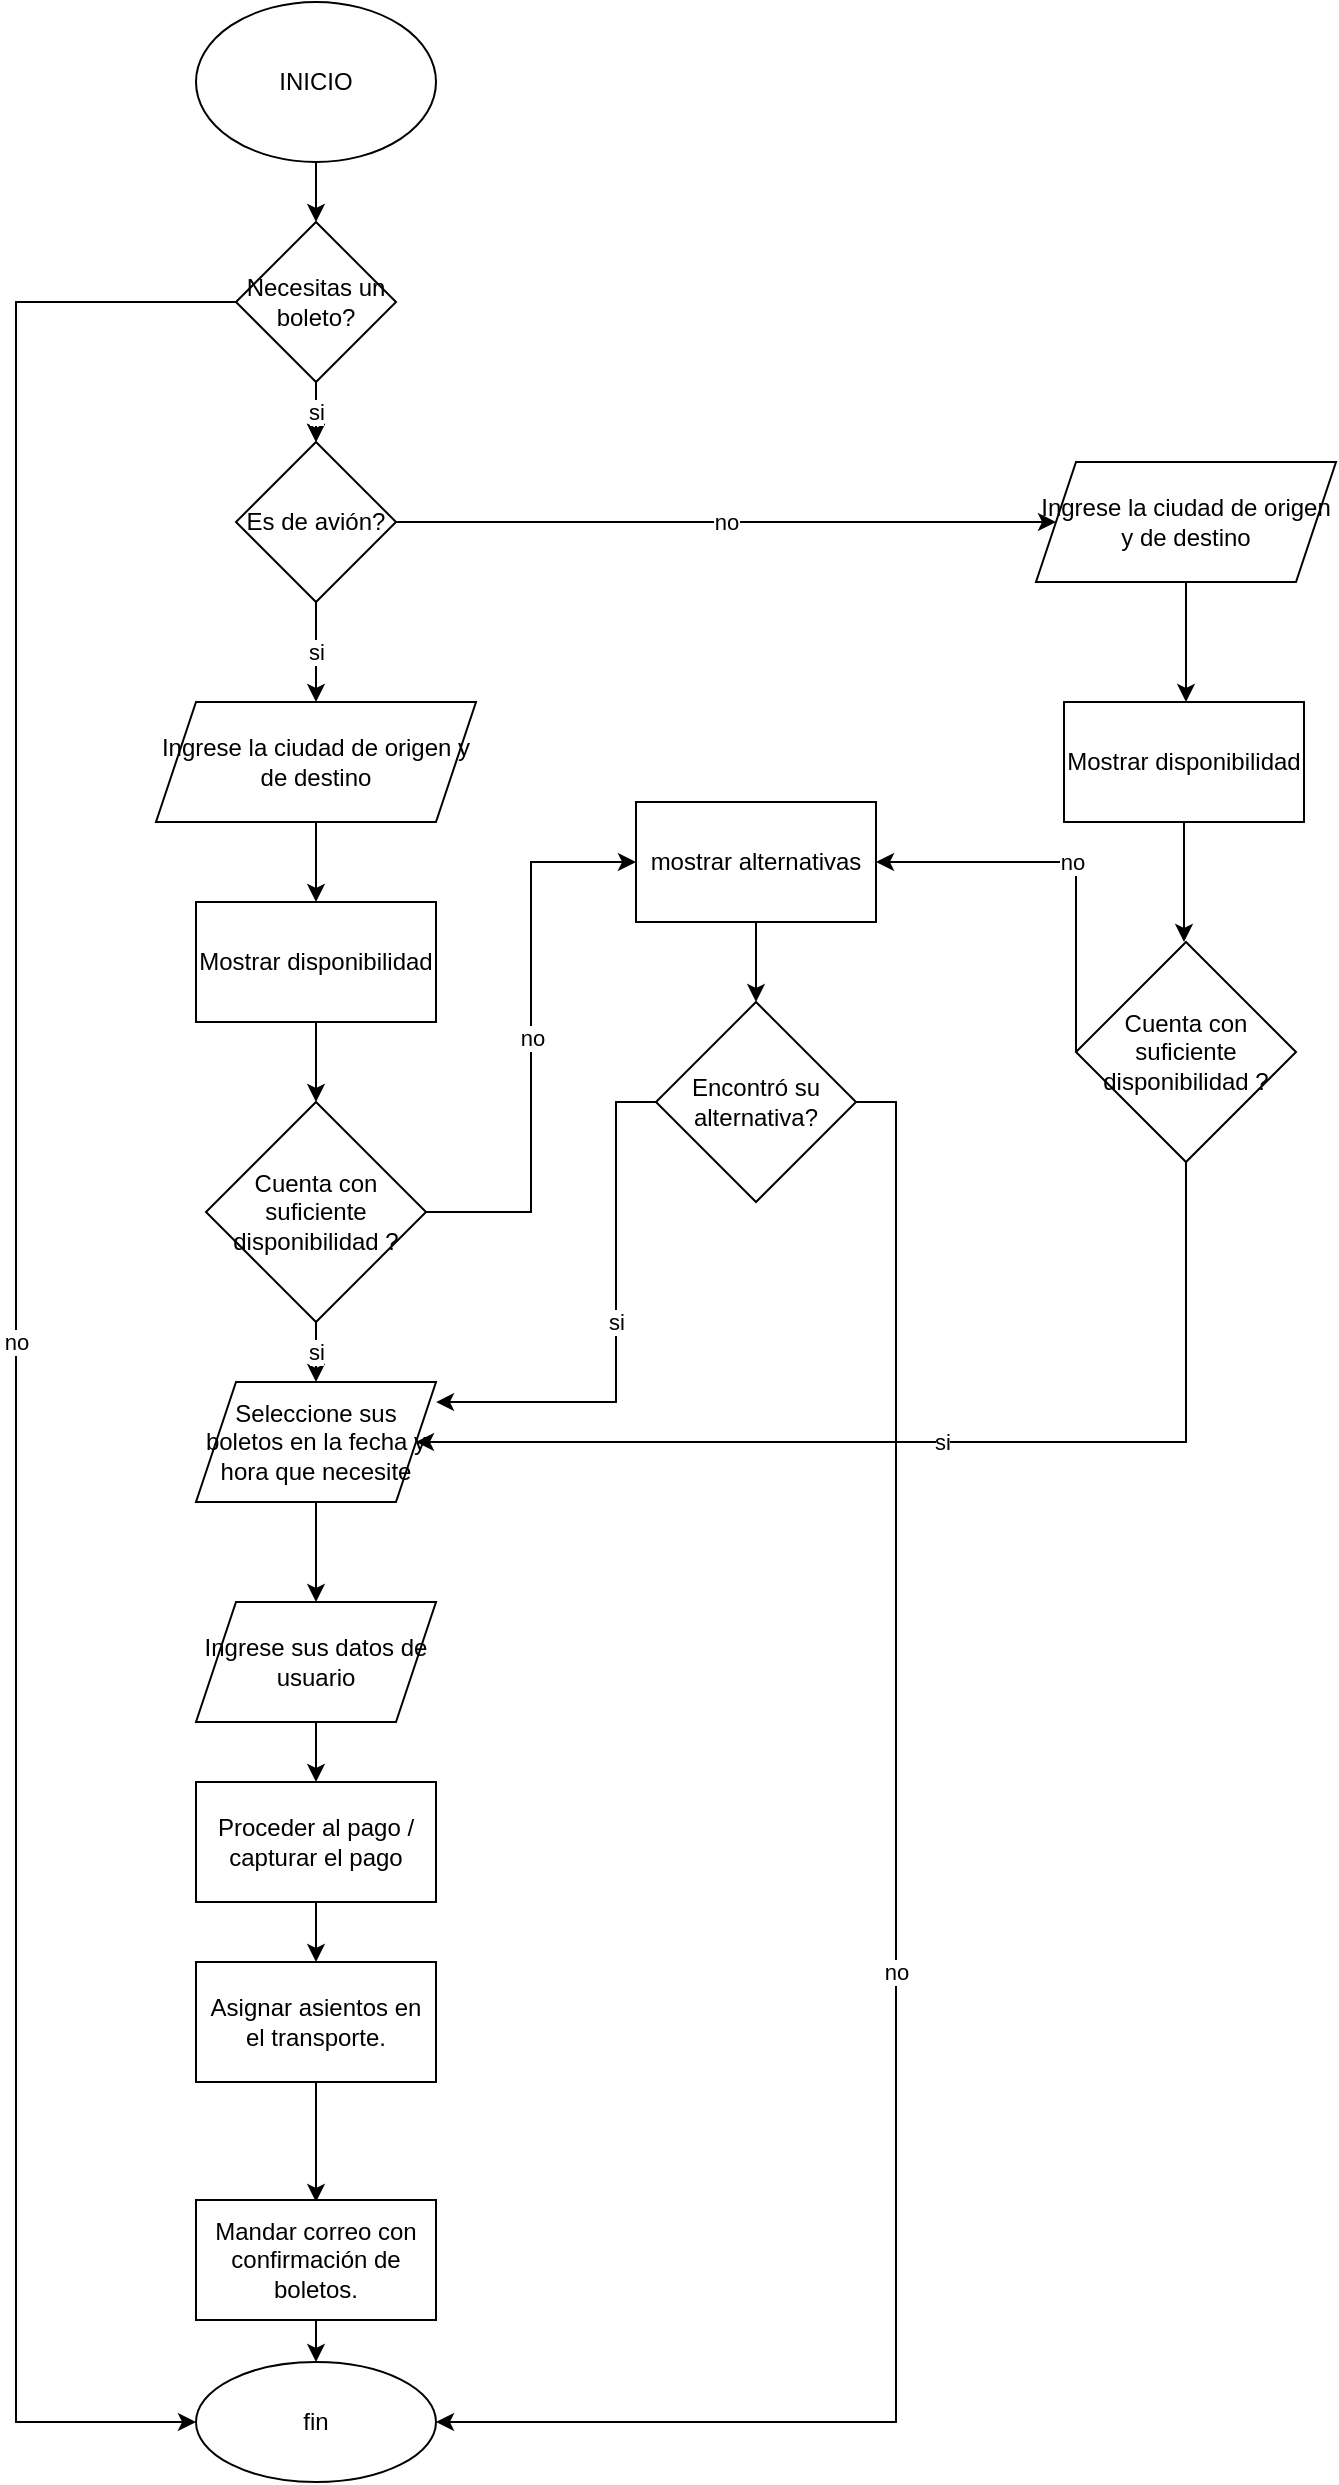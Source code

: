 <mxfile version="14.8.3" type="device"><diagram id="C5RBs43oDa-KdzZeNtuy" name="Page-1"><mxGraphModel dx="460" dy="779" grid="1" gridSize="10" guides="1" tooltips="1" connect="1" arrows="1" fold="1" page="1" pageScale="1" pageWidth="827" pageHeight="1169" math="0" shadow="0"><root><mxCell id="WIyWlLk6GJQsqaUBKTNV-0"/><mxCell id="WIyWlLk6GJQsqaUBKTNV-1" parent="WIyWlLk6GJQsqaUBKTNV-0"/><mxCell id="KeiiCj2O9Wzl3eIOTewJ-1" style="edgeStyle=orthogonalEdgeStyle;rounded=0;orthogonalLoop=1;jettySize=auto;html=1;" edge="1" parent="WIyWlLk6GJQsqaUBKTNV-1" source="KeiiCj2O9Wzl3eIOTewJ-0" target="KeiiCj2O9Wzl3eIOTewJ-2"><mxGeometry relative="1" as="geometry"><mxPoint x="240" y="150" as="targetPoint"/></mxGeometry></mxCell><mxCell id="KeiiCj2O9Wzl3eIOTewJ-0" value="INICIO" style="ellipse;whiteSpace=wrap;html=1;" vertex="1" parent="WIyWlLk6GJQsqaUBKTNV-1"><mxGeometry x="180" y="10" width="120" height="80" as="geometry"/></mxCell><mxCell id="KeiiCj2O9Wzl3eIOTewJ-3" style="edgeStyle=orthogonalEdgeStyle;rounded=0;orthogonalLoop=1;jettySize=auto;html=1;" edge="1" parent="WIyWlLk6GJQsqaUBKTNV-1" source="KeiiCj2O9Wzl3eIOTewJ-2" target="KeiiCj2O9Wzl3eIOTewJ-4"><mxGeometry relative="1" as="geometry"><mxPoint x="240" y="250" as="targetPoint"/></mxGeometry></mxCell><mxCell id="KeiiCj2O9Wzl3eIOTewJ-26" value="si" style="edgeStyle=orthogonalEdgeStyle;rounded=0;orthogonalLoop=1;jettySize=auto;html=1;" edge="1" parent="WIyWlLk6GJQsqaUBKTNV-1" source="KeiiCj2O9Wzl3eIOTewJ-2" target="KeiiCj2O9Wzl3eIOTewJ-4"><mxGeometry relative="1" as="geometry"/></mxCell><mxCell id="KeiiCj2O9Wzl3eIOTewJ-27" value="no" style="edgeStyle=orthogonalEdgeStyle;rounded=0;orthogonalLoop=1;jettySize=auto;html=1;entryX=0;entryY=0.5;entryDx=0;entryDy=0;" edge="1" parent="WIyWlLk6GJQsqaUBKTNV-1" source="KeiiCj2O9Wzl3eIOTewJ-2" target="KeiiCj2O9Wzl3eIOTewJ-25"><mxGeometry relative="1" as="geometry"><Array as="points"><mxPoint x="90" y="160"/><mxPoint x="90" y="1220"/></Array></mxGeometry></mxCell><mxCell id="KeiiCj2O9Wzl3eIOTewJ-2" value="Necesitas un boleto?" style="rhombus;whiteSpace=wrap;html=1;" vertex="1" parent="WIyWlLk6GJQsqaUBKTNV-1"><mxGeometry x="200" y="120" width="80" height="80" as="geometry"/></mxCell><mxCell id="KeiiCj2O9Wzl3eIOTewJ-5" value="si" style="edgeStyle=orthogonalEdgeStyle;rounded=0;orthogonalLoop=1;jettySize=auto;html=1;" edge="1" parent="WIyWlLk6GJQsqaUBKTNV-1" source="KeiiCj2O9Wzl3eIOTewJ-4" target="KeiiCj2O9Wzl3eIOTewJ-6"><mxGeometry relative="1" as="geometry"><mxPoint x="240" y="380" as="targetPoint"/></mxGeometry></mxCell><mxCell id="KeiiCj2O9Wzl3eIOTewJ-28" value="no" style="edgeStyle=orthogonalEdgeStyle;rounded=0;orthogonalLoop=1;jettySize=auto;html=1;" edge="1" parent="WIyWlLk6GJQsqaUBKTNV-1" source="KeiiCj2O9Wzl3eIOTewJ-4" target="KeiiCj2O9Wzl3eIOTewJ-29"><mxGeometry relative="1" as="geometry"><mxPoint x="370" y="270" as="targetPoint"/></mxGeometry></mxCell><mxCell id="KeiiCj2O9Wzl3eIOTewJ-4" value="Es de avión?" style="rhombus;whiteSpace=wrap;html=1;" vertex="1" parent="WIyWlLk6GJQsqaUBKTNV-1"><mxGeometry x="200" y="230" width="80" height="80" as="geometry"/></mxCell><mxCell id="KeiiCj2O9Wzl3eIOTewJ-7" style="edgeStyle=orthogonalEdgeStyle;rounded=0;orthogonalLoop=1;jettySize=auto;html=1;" edge="1" parent="WIyWlLk6GJQsqaUBKTNV-1" source="KeiiCj2O9Wzl3eIOTewJ-6"><mxGeometry relative="1" as="geometry"><mxPoint x="240" y="460" as="targetPoint"/></mxGeometry></mxCell><mxCell id="KeiiCj2O9Wzl3eIOTewJ-6" value="Ingrese la ciudad de origen y de destino" style="shape=parallelogram;perimeter=parallelogramPerimeter;whiteSpace=wrap;html=1;fixedSize=1;" vertex="1" parent="WIyWlLk6GJQsqaUBKTNV-1"><mxGeometry x="160" y="360" width="160" height="60" as="geometry"/></mxCell><mxCell id="KeiiCj2O9Wzl3eIOTewJ-10" style="edgeStyle=orthogonalEdgeStyle;rounded=0;orthogonalLoop=1;jettySize=auto;html=1;" edge="1" parent="WIyWlLk6GJQsqaUBKTNV-1" source="KeiiCj2O9Wzl3eIOTewJ-9" target="KeiiCj2O9Wzl3eIOTewJ-11"><mxGeometry relative="1" as="geometry"><mxPoint x="240" y="580" as="targetPoint"/></mxGeometry></mxCell><mxCell id="KeiiCj2O9Wzl3eIOTewJ-9" value="Mostrar disponibilidad" style="rounded=0;whiteSpace=wrap;html=1;" vertex="1" parent="WIyWlLk6GJQsqaUBKTNV-1"><mxGeometry x="180" y="460" width="120" height="60" as="geometry"/></mxCell><mxCell id="KeiiCj2O9Wzl3eIOTewJ-13" value="si" style="edgeStyle=orthogonalEdgeStyle;rounded=0;orthogonalLoop=1;jettySize=auto;html=1;" edge="1" parent="WIyWlLk6GJQsqaUBKTNV-1" source="KeiiCj2O9Wzl3eIOTewJ-11" target="KeiiCj2O9Wzl3eIOTewJ-14"><mxGeometry relative="1" as="geometry"><mxPoint x="240" y="730" as="targetPoint"/></mxGeometry></mxCell><mxCell id="KeiiCj2O9Wzl3eIOTewJ-37" value="no" style="edgeStyle=orthogonalEdgeStyle;rounded=0;orthogonalLoop=1;jettySize=auto;html=1;entryX=0;entryY=0.5;entryDx=0;entryDy=0;" edge="1" parent="WIyWlLk6GJQsqaUBKTNV-1" source="KeiiCj2O9Wzl3eIOTewJ-11" target="KeiiCj2O9Wzl3eIOTewJ-36"><mxGeometry relative="1" as="geometry"/></mxCell><mxCell id="KeiiCj2O9Wzl3eIOTewJ-11" value="Cuenta con suficiente disponibilidad ?" style="rhombus;whiteSpace=wrap;html=1;" vertex="1" parent="WIyWlLk6GJQsqaUBKTNV-1"><mxGeometry x="185" y="560" width="110" height="110" as="geometry"/></mxCell><mxCell id="KeiiCj2O9Wzl3eIOTewJ-15" style="edgeStyle=orthogonalEdgeStyle;rounded=0;orthogonalLoop=1;jettySize=auto;html=1;" edge="1" parent="WIyWlLk6GJQsqaUBKTNV-1" source="KeiiCj2O9Wzl3eIOTewJ-14"><mxGeometry relative="1" as="geometry"><mxPoint x="240" y="810" as="targetPoint"/></mxGeometry></mxCell><mxCell id="KeiiCj2O9Wzl3eIOTewJ-14" value="Seleccione sus boletos en la fecha y hora que necesite" style="shape=parallelogram;perimeter=parallelogramPerimeter;whiteSpace=wrap;html=1;fixedSize=1;" vertex="1" parent="WIyWlLk6GJQsqaUBKTNV-1"><mxGeometry x="180" y="700" width="120" height="60" as="geometry"/></mxCell><mxCell id="KeiiCj2O9Wzl3eIOTewJ-17" style="edgeStyle=orthogonalEdgeStyle;rounded=0;orthogonalLoop=1;jettySize=auto;html=1;" edge="1" parent="WIyWlLk6GJQsqaUBKTNV-1" source="KeiiCj2O9Wzl3eIOTewJ-16" target="KeiiCj2O9Wzl3eIOTewJ-18"><mxGeometry relative="1" as="geometry"><mxPoint x="240" y="930" as="targetPoint"/></mxGeometry></mxCell><mxCell id="KeiiCj2O9Wzl3eIOTewJ-16" value="Ingrese sus datos de usuario " style="shape=parallelogram;perimeter=parallelogramPerimeter;whiteSpace=wrap;html=1;fixedSize=1;" vertex="1" parent="WIyWlLk6GJQsqaUBKTNV-1"><mxGeometry x="180" y="810" width="120" height="60" as="geometry"/></mxCell><mxCell id="KeiiCj2O9Wzl3eIOTewJ-19" style="edgeStyle=orthogonalEdgeStyle;rounded=0;orthogonalLoop=1;jettySize=auto;html=1;" edge="1" parent="WIyWlLk6GJQsqaUBKTNV-1" source="KeiiCj2O9Wzl3eIOTewJ-18"><mxGeometry relative="1" as="geometry"><mxPoint x="240" y="990" as="targetPoint"/></mxGeometry></mxCell><mxCell id="KeiiCj2O9Wzl3eIOTewJ-18" value="Proceder al pago / capturar el pago" style="rounded=0;whiteSpace=wrap;html=1;" vertex="1" parent="WIyWlLk6GJQsqaUBKTNV-1"><mxGeometry x="180" y="900" width="120" height="60" as="geometry"/></mxCell><mxCell id="KeiiCj2O9Wzl3eIOTewJ-21" style="edgeStyle=orthogonalEdgeStyle;rounded=0;orthogonalLoop=1;jettySize=auto;html=1;" edge="1" parent="WIyWlLk6GJQsqaUBKTNV-1"><mxGeometry relative="1" as="geometry"><mxPoint x="240" y="1110" as="targetPoint"/><mxPoint x="240" y="1050" as="sourcePoint"/></mxGeometry></mxCell><mxCell id="KeiiCj2O9Wzl3eIOTewJ-24" style="edgeStyle=orthogonalEdgeStyle;rounded=0;orthogonalLoop=1;jettySize=auto;html=1;" edge="1" parent="WIyWlLk6GJQsqaUBKTNV-1" source="KeiiCj2O9Wzl3eIOTewJ-22" target="KeiiCj2O9Wzl3eIOTewJ-25"><mxGeometry relative="1" as="geometry"><mxPoint x="240" y="1230" as="targetPoint"/></mxGeometry></mxCell><mxCell id="KeiiCj2O9Wzl3eIOTewJ-22" value="Mandar correo con confirmación de boletos." style="rounded=0;whiteSpace=wrap;html=1;" vertex="1" parent="WIyWlLk6GJQsqaUBKTNV-1"><mxGeometry x="180" y="1109" width="120" height="60" as="geometry"/></mxCell><mxCell id="KeiiCj2O9Wzl3eIOTewJ-23" value="Asignar asientos en el transporte." style="rounded=0;whiteSpace=wrap;html=1;" vertex="1" parent="WIyWlLk6GJQsqaUBKTNV-1"><mxGeometry x="180" y="990" width="120" height="60" as="geometry"/></mxCell><mxCell id="KeiiCj2O9Wzl3eIOTewJ-25" value="fin" style="ellipse;whiteSpace=wrap;html=1;" vertex="1" parent="WIyWlLk6GJQsqaUBKTNV-1"><mxGeometry x="180" y="1190" width="120" height="60" as="geometry"/></mxCell><mxCell id="KeiiCj2O9Wzl3eIOTewJ-30" style="edgeStyle=orthogonalEdgeStyle;rounded=0;orthogonalLoop=1;jettySize=auto;html=1;" edge="1" parent="WIyWlLk6GJQsqaUBKTNV-1" source="KeiiCj2O9Wzl3eIOTewJ-29"><mxGeometry relative="1" as="geometry"><mxPoint x="675" y="360" as="targetPoint"/></mxGeometry></mxCell><mxCell id="KeiiCj2O9Wzl3eIOTewJ-29" value="Ingrese la ciudad de origen y de destino" style="shape=parallelogram;perimeter=parallelogramPerimeter;whiteSpace=wrap;html=1;fixedSize=1;" vertex="1" parent="WIyWlLk6GJQsqaUBKTNV-1"><mxGeometry x="600" y="240" width="150" height="60" as="geometry"/></mxCell><mxCell id="KeiiCj2O9Wzl3eIOTewJ-32" style="edgeStyle=orthogonalEdgeStyle;rounded=0;orthogonalLoop=1;jettySize=auto;html=1;" edge="1" parent="WIyWlLk6GJQsqaUBKTNV-1" source="KeiiCj2O9Wzl3eIOTewJ-31"><mxGeometry relative="1" as="geometry"><mxPoint x="674" y="480" as="targetPoint"/></mxGeometry></mxCell><mxCell id="KeiiCj2O9Wzl3eIOTewJ-31" value="Mostrar disponibilidad" style="rounded=0;whiteSpace=wrap;html=1;" vertex="1" parent="WIyWlLk6GJQsqaUBKTNV-1"><mxGeometry x="614" y="360" width="120" height="60" as="geometry"/></mxCell><mxCell id="KeiiCj2O9Wzl3eIOTewJ-34" value="si" style="edgeStyle=orthogonalEdgeStyle;rounded=0;orthogonalLoop=1;jettySize=auto;html=1;entryX=1;entryY=0.5;entryDx=0;entryDy=0;" edge="1" parent="WIyWlLk6GJQsqaUBKTNV-1" source="KeiiCj2O9Wzl3eIOTewJ-33" target="KeiiCj2O9Wzl3eIOTewJ-14"><mxGeometry relative="1" as="geometry"><mxPoint x="675" y="680" as="targetPoint"/><Array as="points"><mxPoint x="675" y="730"/></Array></mxGeometry></mxCell><mxCell id="KeiiCj2O9Wzl3eIOTewJ-35" value="no" style="edgeStyle=orthogonalEdgeStyle;rounded=0;orthogonalLoop=1;jettySize=auto;html=1;exitX=0;exitY=0.5;exitDx=0;exitDy=0;" edge="1" parent="WIyWlLk6GJQsqaUBKTNV-1" source="KeiiCj2O9Wzl3eIOTewJ-33" target="KeiiCj2O9Wzl3eIOTewJ-36"><mxGeometry relative="1" as="geometry"><mxPoint x="590" y="535" as="targetPoint"/><Array as="points"><mxPoint x="620" y="440"/></Array></mxGeometry></mxCell><mxCell id="KeiiCj2O9Wzl3eIOTewJ-33" value="Cuenta con suficiente disponibilidad ?" style="rhombus;whiteSpace=wrap;html=1;" vertex="1" parent="WIyWlLk6GJQsqaUBKTNV-1"><mxGeometry x="620" y="480" width="110" height="110" as="geometry"/></mxCell><mxCell id="KeiiCj2O9Wzl3eIOTewJ-38" style="edgeStyle=orthogonalEdgeStyle;rounded=0;orthogonalLoop=1;jettySize=auto;html=1;" edge="1" parent="WIyWlLk6GJQsqaUBKTNV-1" source="KeiiCj2O9Wzl3eIOTewJ-36" target="KeiiCj2O9Wzl3eIOTewJ-39"><mxGeometry relative="1" as="geometry"><mxPoint x="460" y="520" as="targetPoint"/></mxGeometry></mxCell><mxCell id="KeiiCj2O9Wzl3eIOTewJ-36" value="mostrar alternativas" style="rounded=0;whiteSpace=wrap;html=1;" vertex="1" parent="WIyWlLk6GJQsqaUBKTNV-1"><mxGeometry x="400" y="410" width="120" height="60" as="geometry"/></mxCell><mxCell id="KeiiCj2O9Wzl3eIOTewJ-40" value="si" style="edgeStyle=orthogonalEdgeStyle;rounded=0;orthogonalLoop=1;jettySize=auto;html=1;entryX=1;entryY=0.167;entryDx=0;entryDy=0;entryPerimeter=0;" edge="1" parent="WIyWlLk6GJQsqaUBKTNV-1" source="KeiiCj2O9Wzl3eIOTewJ-39" target="KeiiCj2O9Wzl3eIOTewJ-14"><mxGeometry relative="1" as="geometry"><Array as="points"><mxPoint x="390" y="560"/><mxPoint x="390" y="710"/></Array></mxGeometry></mxCell><mxCell id="KeiiCj2O9Wzl3eIOTewJ-41" value="no" style="edgeStyle=orthogonalEdgeStyle;rounded=0;orthogonalLoop=1;jettySize=auto;html=1;entryX=1;entryY=0.5;entryDx=0;entryDy=0;" edge="1" parent="WIyWlLk6GJQsqaUBKTNV-1" source="KeiiCj2O9Wzl3eIOTewJ-39" target="KeiiCj2O9Wzl3eIOTewJ-25"><mxGeometry relative="1" as="geometry"><Array as="points"><mxPoint x="530" y="560"/><mxPoint x="530" y="1220"/></Array></mxGeometry></mxCell><mxCell id="KeiiCj2O9Wzl3eIOTewJ-39" value="Encontró su alternativa?" style="rhombus;whiteSpace=wrap;html=1;" vertex="1" parent="WIyWlLk6GJQsqaUBKTNV-1"><mxGeometry x="410" y="510" width="100" height="100" as="geometry"/></mxCell></root></mxGraphModel></diagram></mxfile>